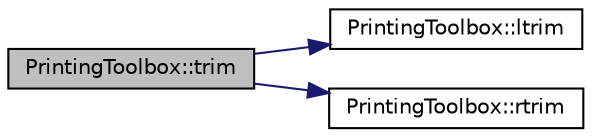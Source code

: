 digraph "PrintingToolbox::trim"
{
  edge [fontname="Helvetica",fontsize="10",labelfontname="Helvetica",labelfontsize="10"];
  node [fontname="Helvetica",fontsize="10",shape=record];
  rankdir="LR";
  Node209 [label="PrintingToolbox::trim",height=0.2,width=0.4,color="black", fillcolor="grey75", style="filled", fontcolor="black"];
  Node209 -> Node210 [color="midnightblue",fontsize="10",style="solid",fontname="Helvetica"];
  Node210 [label="PrintingToolbox::ltrim",height=0.2,width=0.4,color="black", fillcolor="white", style="filled",URL="$namespace_printing_toolbox.html#a434608584a5874efeb4799797cdda637"];
  Node209 -> Node211 [color="midnightblue",fontsize="10",style="solid",fontname="Helvetica"];
  Node211 [label="PrintingToolbox::rtrim",height=0.2,width=0.4,color="black", fillcolor="white", style="filled",URL="$namespace_printing_toolbox.html#a60e271bb6995e55d8c0a0522b714940d"];
}
